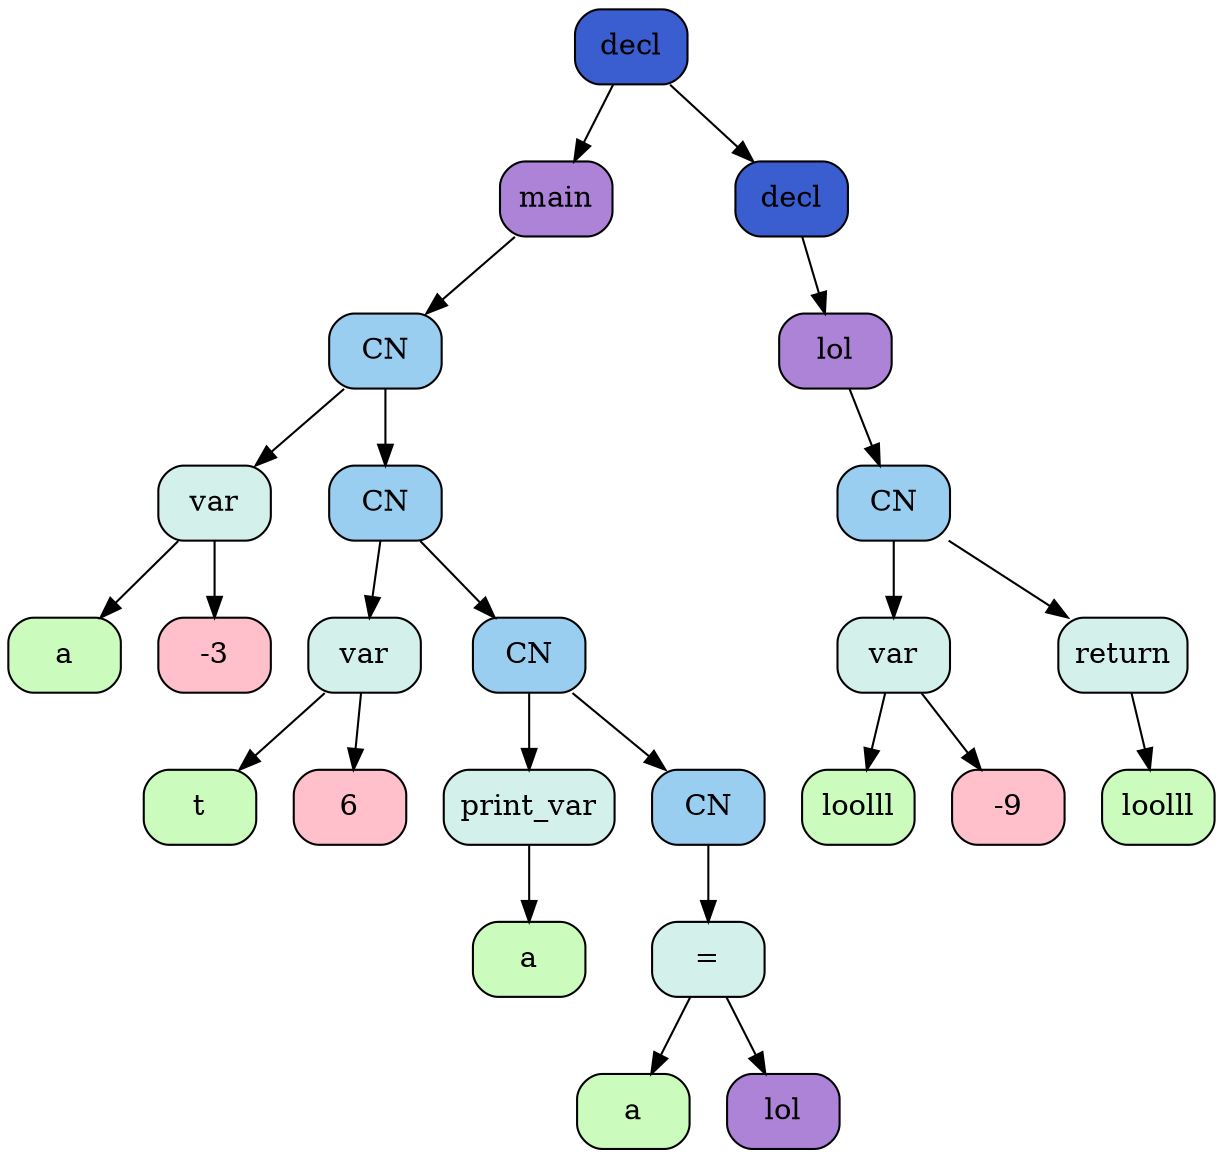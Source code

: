 digraph {
		node [shape=Mrecord]
	node0x55c3fb0e0d30[label="decl", style=filled, fillcolor="#3a5ed0"]
	node0x55c3fb0e0790[style=filled, fillcolor="#ad83d8", label="main"]
	node0x55c3fb0e0d30 -> node0x55c3fb0e0790
	node0x55c3fb0e0790[style=filled, fillcolor="#ad83d8", label="main"]
	node0x55c3fb0e0b20[label="CN", style=filled, fillcolor="#9acef0"]
	node0x55c3fb0e0790 -> node0x55c3fb0e0b20
	node0x55c3fb0e0b20[label="CN", style=filled, fillcolor="#9acef0"]
	node0x55c3fb0e0860[label="var", style=filled, fillcolor="#d3f0eb"]
	node0x55c3fb0e0b20 -> node0x55c3fb0e0860
	node0x55c3fb0e0860[label="var", style=filled, fillcolor="#d3f0eb"]
	node0x55c3fb0e07e0[style=filled, fillcolor="#cbfcbd", label="a"]
	node0x55c3fb0e0860 -> node0x55c3fb0e07e0
	node0x55c3fb0e0860[label="var", style=filled, fillcolor="#d3f0eb"]
	node0x55c3fb0e0830[style=filled, fillcolor="#ffc0cb", label="-3"]
	node0x55c3fb0e0860 -> node0x55c3fb0e0830
	node0x55c3fb0e0b20[label="CN", style=filled, fillcolor="#9acef0"]
	node0x55c3fb0e0af0[label="CN", style=filled, fillcolor="#9acef0"]
	node0x55c3fb0e0b20 -> node0x55c3fb0e0af0
	node0x55c3fb0e0af0[label="CN", style=filled, fillcolor="#9acef0"]
	node0x55c3fb0e0910[label="var", style=filled, fillcolor="#d3f0eb"]
	node0x55c3fb0e0af0 -> node0x55c3fb0e0910
	node0x55c3fb0e0910[label="var", style=filled, fillcolor="#d3f0eb"]
	node0x55c3fb0e0890[style=filled, fillcolor="#cbfcbd", label="t"]
	node0x55c3fb0e0910 -> node0x55c3fb0e0890
	node0x55c3fb0e0910[label="var", style=filled, fillcolor="#d3f0eb"]
	node0x55c3fb0e08e0[style=filled, fillcolor="#ffc0cb", label="6"]
	node0x55c3fb0e0910 -> node0x55c3fb0e08e0
	node0x55c3fb0e0af0[label="CN", style=filled, fillcolor="#9acef0"]
	node0x55c3fb0e0ac0[label="CN", style=filled, fillcolor="#9acef0"]
	node0x55c3fb0e0af0 -> node0x55c3fb0e0ac0
	node0x55c3fb0e0ac0[label="CN", style=filled, fillcolor="#9acef0"]
	node0x55c3fb0e0990[label="print_var", style=filled, fillcolor="#d3f0eb"]
	node0x55c3fb0e0ac0 -> node0x55c3fb0e0990
	node0x55c3fb0e0990[label="print_var", style=filled, fillcolor="#d3f0eb"]
	node0x55c3fb0e0940[style=filled, fillcolor="#cbfcbd", label="a"]
	node0x55c3fb0e0990 -> node0x55c3fb0e0940
	node0x55c3fb0e0ac0[label="CN", style=filled, fillcolor="#9acef0"]
	node0x55c3fb0e0a90[label="CN", style=filled, fillcolor="#9acef0"]
	node0x55c3fb0e0ac0 -> node0x55c3fb0e0a90
	node0x55c3fb0e0a90[label="CN", style=filled, fillcolor="#9acef0"]
	node0x55c3fb0e0a60[label="=", style=filled, fillcolor="#d3f0eb"]
	node0x55c3fb0e0a90 -> node0x55c3fb0e0a60
	node0x55c3fb0e0a60[label="=", style=filled, fillcolor="#d3f0eb"]
	node0x55c3fb0e09c0[style=filled, fillcolor="#cbfcbd", label="a"]
	node0x55c3fb0e0a60 -> node0x55c3fb0e09c0
	node0x55c3fb0e0a60[label="=", style=filled, fillcolor="#d3f0eb"]
	node0x55c3fb0e0a10[style=filled, fillcolor="#ad83d8", label="lol"]
	node0x55c3fb0e0a60 -> node0x55c3fb0e0a10
	node0x55c3fb0e0d30[label="decl", style=filled, fillcolor="#3a5ed0"]
	node0x55c3fb0e0d00[label="decl", style=filled, fillcolor="#3a5ed0"]
	node0x55c3fb0e0d30 -> node0x55c3fb0e0d00
	node0x55c3fb0e0d00[label="decl", style=filled, fillcolor="#3a5ed0"]
	node0x55c3fb0e0b50[style=filled, fillcolor="#ad83d8", label="lol"]
	node0x55c3fb0e0d00 -> node0x55c3fb0e0b50
	node0x55c3fb0e0b50[style=filled, fillcolor="#ad83d8", label="lol"]
	node0x55c3fb0e0cd0[label="CN", style=filled, fillcolor="#9acef0"]
	node0x55c3fb0e0b50 -> node0x55c3fb0e0cd0
	node0x55c3fb0e0cd0[label="CN", style=filled, fillcolor="#9acef0"]
	node0x55c3fb0e0c20[label="var", style=filled, fillcolor="#d3f0eb"]
	node0x55c3fb0e0cd0 -> node0x55c3fb0e0c20
	node0x55c3fb0e0c20[label="var", style=filled, fillcolor="#d3f0eb"]
	node0x55c3fb0e0ba0[style=filled, fillcolor="#cbfcbd", label="loolll"]
	node0x55c3fb0e0c20 -> node0x55c3fb0e0ba0
	node0x55c3fb0e0c20[label="var", style=filled, fillcolor="#d3f0eb"]
	node0x55c3fb0e0bf0[style=filled, fillcolor="#ffc0cb", label="-9"]
	node0x55c3fb0e0c20 -> node0x55c3fb0e0bf0
	node0x55c3fb0e0cd0[label="CN", style=filled, fillcolor="#9acef0"]
	node0x55c3fb0e0ca0[label="return", style=filled, fillcolor="#d3f0eb"]
	node0x55c3fb0e0cd0 -> node0x55c3fb0e0ca0
	node0x55c3fb0e0ca0[label="return", style=filled, fillcolor="#d3f0eb"]
	node0x55c3fb0e0c50[style=filled, fillcolor="#cbfcbd", label="loolll"]
	node0x55c3fb0e0ca0 -> node0x55c3fb0e0c50
}

